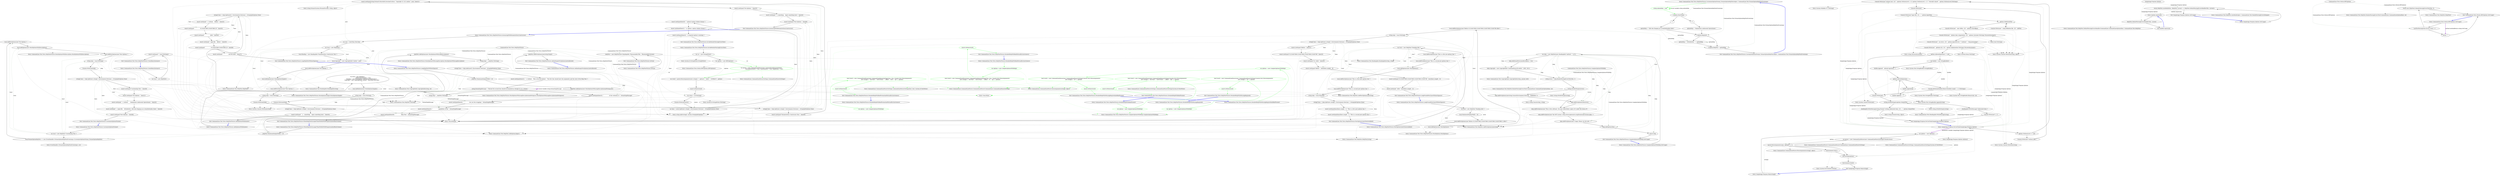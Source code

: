 digraph  {
m1_125 [label="Entry string.Format(System.IFormatProvider, string, object)", span="0-0", cluster="string.Format(System.IFormatProvider, string, object)", file="HelpTextFixture.cs"];
m1_175 [label="Entry CommandLine.Text.Tests.HelpTextFixture.DetailedHelpWithBadMutualExclusiveness()", span="334-334", cluster="CommandLine.Text.Tests.HelpTextFixture.DetailedHelpWithBadMutualExclusiveness()", file="HelpTextFixture.cs"];
m1_176 [label="var options = new ComplexOptionsWithHelp()", span="336-336", cluster="CommandLine.Text.Tests.HelpTextFixture.DetailedHelpWithBadMutualExclusiveness()", file="HelpTextFixture.cs", color=green, community=0];
m1_177 [label="bool result = new CommandLineParser(new CommandLineParserSettings(true, true, Console.Out)).ParseArguments(\n                new string[] { ''-iIN.FILE'', ''-oOUT.FILE'', ''--offset'', ''0'', ''-ap'' }, options)", span="338-339", cluster="CommandLine.Text.Tests.HelpTextFixture.DetailedHelpWithBadMutualExclusiveness()", file="HelpTextFixture.cs", color=green, community=0];
m1_178 [label="Assert.IsFalse(result)", span="341-341", cluster="CommandLine.Text.Tests.HelpTextFixture.DetailedHelpWithBadMutualExclusiveness()", file="HelpTextFixture.cs", color=green, community=1];
m1_179 [label="Exit CommandLine.Text.Tests.HelpTextFixture.DetailedHelpWithBadMutualExclusiveness()", span="334-334", cluster="CommandLine.Text.Tests.HelpTextFixture.DetailedHelpWithBadMutualExclusiveness()", file="HelpTextFixture.cs"];
m1_154 [label="Entry CommandLine.CommandLineParserSettings.CommandLineParserSettings()", span="1554-1554", cluster="CommandLine.CommandLineParserSettings.CommandLineParserSettings()", file="HelpTextFixture.cs"];
m1_186 [label="Entry CommandLine.Text.Tests.HelpTextFixture.CustomizeOptionsFormat_FormatOptionHelpText(object, CommandLine.Text.FormatOptionHelpTextEventArgs)", span="356-356", cluster="CommandLine.Text.Tests.HelpTextFixture.CustomizeOptionsFormat_FormatOptionHelpText(object, CommandLine.Text.FormatOptionHelpTextEventArgs)", file="HelpTextFixture.cs"];
m1_187 [label="string optionHelp = null", span="359-359", cluster="CommandLine.Text.Tests.HelpTextFixture.CustomizeOptionsFormat_FormatOptionHelpText(object, CommandLine.Text.FormatOptionHelpTextEventArgs)", file="HelpTextFixture.cs", color=green, community=0];
m1_188 [label="e.Option.ShortName", span="361-361", cluster="CommandLine.Text.Tests.HelpTextFixture.CustomizeOptionsFormat_FormatOptionHelpText(object, CommandLine.Text.FormatOptionHelpTextEventArgs)", file="HelpTextFixture.cs"];
m1_193 [label="e.Option.Required", span="372-372", cluster="CommandLine.Text.Tests.HelpTextFixture.CustomizeOptionsFormat_FormatOptionHelpText(object, CommandLine.Text.FormatOptionHelpTextEventArgs)", file="HelpTextFixture.cs"];
m1_195 [label="e.Option.HelpText = optionHelp", span="375-375", cluster="CommandLine.Text.Tests.HelpTextFixture.CustomizeOptionsFormat_FormatOptionHelpText(object, CommandLine.Text.FormatOptionHelpTextEventArgs)", file="HelpTextFixture.cs"];
m1_189 [label="''v''", span="363-363", cluster="CommandLine.Text.Tests.HelpTextFixture.CustomizeOptionsFormat_FormatOptionHelpText(object, CommandLine.Text.FormatOptionHelpTextEventArgs)", file="HelpTextFixture.cs"];
m1_191 [label="''i''", span="367-367", cluster="CommandLine.Text.Tests.HelpTextFixture.CustomizeOptionsFormat_FormatOptionHelpText(object, CommandLine.Text.FormatOptionHelpTextEventArgs)", file="HelpTextFixture.cs"];
m1_190 [label="optionHelp = ''Kommentar umfassend Operationen.''", span="364-364", cluster="CommandLine.Text.Tests.HelpTextFixture.CustomizeOptionsFormat_FormatOptionHelpText(object, CommandLine.Text.FormatOptionHelpTextEventArgs)", file="HelpTextFixture.cs"];
m1_192 [label="optionHelp = ''Gibt den Eingang an zu bearbeitenden Datei.''", span="368-368", cluster="CommandLine.Text.Tests.HelpTextFixture.CustomizeOptionsFormat_FormatOptionHelpText(object, CommandLine.Text.FormatOptionHelpTextEventArgs)", file="HelpTextFixture.cs"];
m1_194 [label="optionHelp = ''Erforderlich. '' + optionHelp", span="373-373", cluster="CommandLine.Text.Tests.HelpTextFixture.CustomizeOptionsFormat_FormatOptionHelpText(object, CommandLine.Text.FormatOptionHelpTextEventArgs)", file="HelpTextFixture.cs"];
m1_196 [label="Exit CommandLine.Text.Tests.HelpTextFixture.CustomizeOptionsFormat_FormatOptionHelpText(object, CommandLine.Text.FormatOptionHelpTextEventArgs)", span="356-356", cluster="CommandLine.Text.Tests.HelpTextFixture.CustomizeOptionsFormat_FormatOptionHelpText(object, CommandLine.Text.FormatOptionHelpTextEventArgs)", file="HelpTextFixture.cs"];
m1_152 [label="Entry CommandLine.Tests.Mocks.RPEOptions.RPEOptions()", span="6-6", cluster="CommandLine.Tests.Mocks.RPEOptions.RPEOptions()", file="HelpTextFixture.cs"];
m1_138 [label="Entry CommandLine.Text.Tests.HelpTextFixture.InvokeRenderParsingErrorsText()", span="278-278", cluster="CommandLine.Text.Tests.HelpTextFixture.InvokeRenderParsingErrorsText()", file="HelpTextFixture.cs"];
m1_139 [label="var sw = new StringWriter()", span="280-280", cluster="CommandLine.Text.Tests.HelpTextFixture.InvokeRenderParsingErrorsText()", file="HelpTextFixture.cs"];
m1_140 [label="var options = new RPEOptions()", span="281-281", cluster="CommandLine.Text.Tests.HelpTextFixture.InvokeRenderParsingErrorsText()", file="HelpTextFixture.cs"];
m1_141 [label="var parser = new CommandLineParser(new CommandLineParserSettings{\n                MutuallyExclusive = true, CaseSensitive = true, HelpWriter = sw})", span="282-283", cluster="CommandLine.Text.Tests.HelpTextFixture.InvokeRenderParsingErrorsText()", color=green, community=0, file="HelpTextFixture.cs"];
m1_144 [label="var outsw = sw.ToString()", span="288-288", cluster="CommandLine.Text.Tests.HelpTextFixture.InvokeRenderParsingErrorsText()", file="HelpTextFixture.cs"];
m1_142 [label="var result = parser.ParseArguments(new string[] {''--option-b'', ''hello'', ''-cWORLD''}, options)", span="284-284", cluster="CommandLine.Text.Tests.HelpTextFixture.InvokeRenderParsingErrorsText()", file="HelpTextFixture.cs"];
m1_143 [label="Assert.IsFalse(result)", span="286-286", cluster="CommandLine.Text.Tests.HelpTextFixture.InvokeRenderParsingErrorsText()", file="HelpTextFixture.cs"];
m1_145 [label="Console.WriteLine(outsw)", span="290-290", cluster="CommandLine.Text.Tests.HelpTextFixture.InvokeRenderParsingErrorsText()", file="HelpTextFixture.cs"];
m1_146 [label="var lines = outsw.Split(new string[] { Environment.NewLine }, StringSplitOptions.None)", span="292-292", cluster="CommandLine.Text.Tests.HelpTextFixture.InvokeRenderParsingErrorsText()", file="HelpTextFixture.cs"];
m1_147 [label="Assert.AreEqual(lines[0], ''--option-b option violates format.'')", span="294-294", cluster="CommandLine.Text.Tests.HelpTextFixture.InvokeRenderParsingErrorsText()", file="HelpTextFixture.cs"];
m1_148 [label="Assert.AreEqual(lines[1], ''-c/--option-c option violates format.'')", span="295-295", cluster="CommandLine.Text.Tests.HelpTextFixture.InvokeRenderParsingErrorsText()", file="HelpTextFixture.cs"];
m1_149 [label="Assert.AreEqual(lines[2], ''-a required option is missing.'')", span="296-296", cluster="CommandLine.Text.Tests.HelpTextFixture.InvokeRenderParsingErrorsText()", file="HelpTextFixture.cs"];
m1_150 [label="Exit CommandLine.Text.Tests.HelpTextFixture.InvokeRenderParsingErrorsText()", span="278-278", cluster="CommandLine.Text.Tests.HelpTextFixture.InvokeRenderParsingErrorsText()", file="HelpTextFixture.cs"];
m1_181 [label="Entry CommandLine.Text.Tests.HelpTextFixture.DetailedHelpWithBadFormatAndMutualExclusiveness()", span="345-345", cluster="CommandLine.Text.Tests.HelpTextFixture.DetailedHelpWithBadFormatAndMutualExclusiveness()", file="HelpTextFixture.cs"];
m1_182 [label="var options = new ComplexOptionsWithHelp()", span="347-347", cluster="CommandLine.Text.Tests.HelpTextFixture.DetailedHelpWithBadFormatAndMutualExclusiveness()", file="HelpTextFixture.cs", color=green, community=0];
m1_183 [label="bool result = new CommandLineParser(new CommandLineParserSettings(true, true, Console.Out)).ParseArguments(\n                new string[] { ''-iIN.FILE'', ''-oOUT.FILE'', ''--offset'', ''zero'', ''-pa'' }, options)", span="349-350", cluster="CommandLine.Text.Tests.HelpTextFixture.DetailedHelpWithBadFormatAndMutualExclusiveness()", file="HelpTextFixture.cs", color=green, community=0];
m1_184 [label="Assert.IsFalse(result)", span="352-352", cluster="CommandLine.Text.Tests.HelpTextFixture.DetailedHelpWithBadFormatAndMutualExclusiveness()", file="HelpTextFixture.cs", color=green, community=0];
m1_185 [label="Exit CommandLine.Text.Tests.HelpTextFixture.DetailedHelpWithBadFormatAndMutualExclusiveness()", span="345-345", cluster="CommandLine.Text.Tests.HelpTextFixture.DetailedHelpWithBadFormatAndMutualExclusiveness()", file="HelpTextFixture.cs"];
m1_58 [label="Entry CommandLine.Text.Tests.HelpTextFixture.LongHelpTextWithoutSpaces()", span="172-172", cluster="CommandLine.Text.Tests.HelpTextFixture.LongHelpTextWithoutSpaces()", file="HelpTextFixture.cs"];
m1_59 [label="_helpText.MaximumDisplayWidth = 40", span="174-174", cluster="CommandLine.Text.Tests.HelpTextFixture.LongHelpTextWithoutSpaces()", file="HelpTextFixture.cs"];
m1_60 [label="_helpText.AddOptions(new MockOptionsWithLongDescriptionAndNoSpaces())", span="175-175", cluster="CommandLine.Text.Tests.HelpTextFixture.LongHelpTextWithoutSpaces()", file="HelpTextFixture.cs"];
m1_61 [label="string help = _helpText.ToString()", span="176-176", cluster="CommandLine.Text.Tests.HelpTextFixture.LongHelpTextWithoutSpaces()", file="HelpTextFixture.cs"];
m1_62 [label="string[] lines = help.Split(new[] { Environment.NewLine }, StringSplitOptions.None)", span="178-178", cluster="CommandLine.Text.Tests.HelpTextFixture.LongHelpTextWithoutSpaces()", file="HelpTextFixture.cs"];
m1_63 [label="Assert.AreEqual(''  v, verbose    Before '', lines[2])", span="179-179", cluster="CommandLine.Text.Tests.HelpTextFixture.LongHelpTextWithoutSpaces()", file="HelpTextFixture.cs"];
m1_64 [label="Assert.AreEqual(''                012345678901234567890123'', lines[3])", span="180-180", cluster="CommandLine.Text.Tests.HelpTextFixture.LongHelpTextWithoutSpaces()", file="HelpTextFixture.cs"];
m1_65 [label="Assert.AreEqual(''                After'', lines[4])", span="181-181", cluster="CommandLine.Text.Tests.HelpTextFixture.LongHelpTextWithoutSpaces()", file="HelpTextFixture.cs"];
m1_66 [label="Assert.AreEqual(''  input-file    Before '', lines[5])", span="182-182", cluster="CommandLine.Text.Tests.HelpTextFixture.LongHelpTextWithoutSpaces()", file="HelpTextFixture.cs"];
m1_67 [label="Assert.AreEqual(''                012345678901234567890123'', lines[6])", span="183-183", cluster="CommandLine.Text.Tests.HelpTextFixture.LongHelpTextWithoutSpaces()", file="HelpTextFixture.cs"];
m1_68 [label="Assert.AreEqual(''                456789 After'', lines[7])", span="184-184", cluster="CommandLine.Text.Tests.HelpTextFixture.LongHelpTextWithoutSpaces()", file="HelpTextFixture.cs"];
m1_69 [label="Exit CommandLine.Text.Tests.HelpTextFixture.LongHelpTextWithoutSpaces()", span="172-172", cluster="CommandLine.Text.Tests.HelpTextFixture.LongHelpTextWithoutSpaces()", file="HelpTextFixture.cs"];
m1_21 [label="Entry CommandLine.Text.HelpText.AddOptions(object)", span="954-954", cluster="CommandLine.Text.HelpText.AddOptions(object)", file="HelpTextFixture.cs"];
m1_121 [label="Entry CommandLine.Text.HelpText.HelpText()", span="670-670", cluster="CommandLine.Text.HelpText.HelpText()", file="HelpTextFixture.cs"];
m1_134 [label="Entry CommandLine.Text.Tests.HelpTextFixture.CreateBasicInstance()", span="270-270", cluster="CommandLine.Text.Tests.HelpTextFixture.CreateBasicInstance()", file="HelpTextFixture.cs"];
m1_135 [label="var local = new HelpText()", span="272-272", cluster="CommandLine.Text.Tests.HelpTextFixture.CreateBasicInstance()", file="HelpTextFixture.cs"];
m1_136 [label="Assert.AreEqual('''', local.ToString())", span="274-274", cluster="CommandLine.Text.Tests.HelpTextFixture.CreateBasicInstance()", file="HelpTextFixture.cs"];
m1_137 [label="Exit CommandLine.Text.Tests.HelpTextFixture.CreateBasicInstance()", span="270-270", cluster="CommandLine.Text.Tests.HelpTextFixture.CreateBasicInstance()", file="HelpTextFixture.cs"];
m1_20 [label="Entry CommandLine.Text.HelpText.AddPreOptionsLine(string)", span="929-929", cluster="CommandLine.Text.HelpText.AddPreOptionsLine(string)", file="HelpTextFixture.cs"];
m1_151 [label="Entry System.IO.StringWriter.StringWriter()", span="0-0", cluster="System.IO.StringWriter.StringWriter()", file="HelpTextFixture.cs"];
m1_163 [label="Entry CommandLine.Text.Tests.HelpTextFixture.ComplexOptionsWithHelp.ComplexOptionsWithHelp()", span="88-88", cluster="CommandLine.Text.Tests.HelpTextFixture.ComplexOptionsWithHelp.ComplexOptionsWithHelp()", file="HelpTextFixture.cs"];
m1_19 [label="Entry string.Concat(string, string)", span="0-0", cluster="string.Concat(string, string)", file="HelpTextFixture.cs"];
m1_86 [label="Entry CommandLine.Text.Tests.HelpTextFixture.CustomizeOptionsFormat()", span="208-208", cluster="CommandLine.Text.Tests.HelpTextFixture.CustomizeOptionsFormat()", file="HelpTextFixture.cs"];
m1_87 [label="var local = new HelpText(''Customizing Test.'')", span="210-210", cluster="CommandLine.Text.Tests.HelpTextFixture.CustomizeOptionsFormat()", file="HelpTextFixture.cs"];
m1_88 [label="local.FormatOptionHelpText += new EventHandler<FormatOptionHelpTextEventArgs>(CustomizeOptionsFormat_FormatOptionHelpText)", span="211-211", cluster="CommandLine.Text.Tests.HelpTextFixture.CustomizeOptionsFormat()", file="HelpTextFixture.cs"];
m1_89 [label="local.AddPreOptionsLine(''Pre-Options.'')", span="212-212", cluster="CommandLine.Text.Tests.HelpTextFixture.CustomizeOptionsFormat()", file="HelpTextFixture.cs"];
m1_90 [label="local.AddOptions(new MockOptionsWithDescription())", span="213-213", cluster="CommandLine.Text.Tests.HelpTextFixture.CustomizeOptionsFormat()", file="HelpTextFixture.cs"];
m1_91 [label="local.AddPostOptionsLine(''Post-Options.'')", span="214-214", cluster="CommandLine.Text.Tests.HelpTextFixture.CustomizeOptionsFormat()", file="HelpTextFixture.cs"];
m1_92 [label="string help = local.ToString()", span="216-216", cluster="CommandLine.Text.Tests.HelpTextFixture.CustomizeOptionsFormat()", file="HelpTextFixture.cs"];
m1_93 [label="Console.WriteLine(help)", span="218-218", cluster="CommandLine.Text.Tests.HelpTextFixture.CustomizeOptionsFormat()", file="HelpTextFixture.cs"];
m1_94 [label="string[] lines = help.Split(new string[] { Environment.NewLine }, StringSplitOptions.None)", span="220-220", cluster="CommandLine.Text.Tests.HelpTextFixture.CustomizeOptionsFormat()", file="HelpTextFixture.cs"];
m1_95 [label="Assert.AreEqual(''Customizing Test.'', lines[0])", span="221-221", cluster="CommandLine.Text.Tests.HelpTextFixture.CustomizeOptionsFormat()", file="HelpTextFixture.cs"];
m1_96 [label="Assert.AreEqual(''Pre-Options.'', lines[1])", span="222-222", cluster="CommandLine.Text.Tests.HelpTextFixture.CustomizeOptionsFormat()", file="HelpTextFixture.cs"];
m1_97 [label="Assert.AreEqual(''  v, verbose       Kommentar umfassend Operationen.'', lines[3])", span="223-223", cluster="CommandLine.Text.Tests.HelpTextFixture.CustomizeOptionsFormat()", file="HelpTextFixture.cs"];
m1_98 [label="Assert.AreEqual(''  i, input-file    Erforderlich. Gibt den Eingang an zu bearbeitenden Datei.'', lines[4])", span="224-224", cluster="CommandLine.Text.Tests.HelpTextFixture.CustomizeOptionsFormat()", file="HelpTextFixture.cs"];
m1_99 [label="Assert.AreEqual(''Post-Options.'', lines[6])", span="225-225", cluster="CommandLine.Text.Tests.HelpTextFixture.CustomizeOptionsFormat()", file="HelpTextFixture.cs"];
m1_100 [label="Exit CommandLine.Text.Tests.HelpTextFixture.CustomizeOptionsFormat()", span="208-208", cluster="CommandLine.Text.Tests.HelpTextFixture.CustomizeOptionsFormat()", file="HelpTextFixture.cs"];
m1_170 [label="Entry CommandLine.Text.Tests.HelpTextFixture.DetailedHelpWithMissingRequiredAndBadFormat()", span="323-323", cluster="CommandLine.Text.Tests.HelpTextFixture.DetailedHelpWithMissingRequiredAndBadFormat()", file="HelpTextFixture.cs"];
m1_171 [label="var options = new ComplexOptionsWithHelp()", span="325-325", cluster="CommandLine.Text.Tests.HelpTextFixture.DetailedHelpWithMissingRequiredAndBadFormat()", file="HelpTextFixture.cs", color=green, community=0];
m1_172 [label="bool result = new CommandLineParser(new CommandLineParserSettings(Console.Out)).ParseArguments(\n                new string[] { ''-i0'' }, options)", span="327-328", cluster="CommandLine.Text.Tests.HelpTextFixture.DetailedHelpWithMissingRequiredAndBadFormat()", file="HelpTextFixture.cs", color=green, community=0];
m1_173 [label="Assert.IsFalse(result)", span="330-330", cluster="CommandLine.Text.Tests.HelpTextFixture.DetailedHelpWithMissingRequiredAndBadFormat()", file="HelpTextFixture.cs", color=green, community=0];
m1_174 [label="Exit CommandLine.Text.Tests.HelpTextFixture.DetailedHelpWithMissingRequiredAndBadFormat()", span="323-323", cluster="CommandLine.Text.Tests.HelpTextFixture.DetailedHelpWithMissingRequiredAndBadFormat()", file="HelpTextFixture.cs"];
m1_14 [label="Entry CommandLine.Text.HelpText.HelpText(string)", span="700-700", cluster="CommandLine.Text.HelpText.HelpText(string)", file="HelpTextFixture.cs"];
m1_16 [label="Entry CommandLine.Text.CopyrightInfo.CopyrightInfo(string, params int[])", span="205-205", cluster="CommandLine.Text.CopyrightInfo.CopyrightInfo(string, params int[])", file="HelpTextFixture.cs"];
m1_57 [label="Entry CommandLine.Text.Tests.HelpTextFixture.MockOptionsWithLongDescription.MockOptionsWithLongDescription()", span="64-64", cluster="CommandLine.Text.Tests.HelpTextFixture.MockOptionsWithLongDescription.MockOptionsWithLongDescription()", file="HelpTextFixture.cs"];
m1_102 [label="Entry CommandLine.Text.Tests.HelpTextFixture.MockOptionsWithDescription.MockOptionsWithDescription()", span="55-55", cluster="CommandLine.Text.Tests.HelpTextFixture.MockOptionsWithDescription.MockOptionsWithDescription()", file="HelpTextFixture.cs"];
m1_158 [label="Entry CommandLine.Text.Tests.HelpTextFixture.DetailedHelpWithBadFormat()", span="301-301", cluster="CommandLine.Text.Tests.HelpTextFixture.DetailedHelpWithBadFormat()", file="HelpTextFixture.cs"];
m1_159 [label="var options = new ComplexOptionsWithHelp()", span="303-303", cluster="CommandLine.Text.Tests.HelpTextFixture.DetailedHelpWithBadFormat()", file="HelpTextFixture.cs", color=green, community=0];
m1_160 [label="bool result = new CommandLineParser(new CommandLineParserSettings(Console.Out)).ParseArguments(\n                new string[] { ''-iIN.FILE'', ''-oOUT.FILE'', ''--offset'', ''abc'' }, options)", span="305-306", cluster="CommandLine.Text.Tests.HelpTextFixture.DetailedHelpWithBadFormat()", file="HelpTextFixture.cs", color=green, community=0];
m1_161 [label="Assert.IsFalse(result)", span="308-308", cluster="CommandLine.Text.Tests.HelpTextFixture.DetailedHelpWithBadFormat()", file="HelpTextFixture.cs", color=green, community=0];
m1_162 [label="Exit CommandLine.Text.Tests.HelpTextFixture.DetailedHelpWithBadFormat()", span="301-301", cluster="CommandLine.Text.Tests.HelpTextFixture.DetailedHelpWithBadFormat()", file="HelpTextFixture.cs"];
m1_42 [label="Entry CommandLine.Text.HelpText.ToString()", span="1142-1142", cluster="CommandLine.Text.HelpText.ToString()", file="HelpTextFixture.cs"];
m1_157 [label="Entry System.IO.StringWriter.ToString()", span="0-0", cluster="System.IO.StringWriter.ToString()", file="HelpTextFixture.cs"];
m1_25 [label="Entry CommandLine.Text.Tests.HelpTextFixture.AddAnEmptyPreOptionsLineIsAllowed()", span="130-130", cluster="CommandLine.Text.Tests.HelpTextFixture.AddAnEmptyPreOptionsLineIsAllowed()", file="HelpTextFixture.cs"];
m1_26 [label="_helpText.AddPreOptionsLine(string.Empty)", span="132-132", cluster="CommandLine.Text.Tests.HelpTextFixture.AddAnEmptyPreOptionsLineIsAllowed()", file="HelpTextFixture.cs"];
m1_27 [label="Exit CommandLine.Text.Tests.HelpTextFixture.AddAnEmptyPreOptionsLineIsAllowed()", span="130-130", cluster="CommandLine.Text.Tests.HelpTextFixture.AddAnEmptyPreOptionsLineIsAllowed()", file="HelpTextFixture.cs"];
m1_15 [label="Entry CommandLine.Text.HeadingInfo.HeadingInfo(string, string)", span="324-324", cluster="CommandLine.Text.HeadingInfo.HeadingInfo(string, string)", file="HelpTextFixture.cs"];
m1_45 [label="Entry CommandLine.Text.Tests.HelpTextFixture.WhenHelpTextIsLongerThanWidthItWillWrapAroundAsIfInAColumn()", span="156-156", cluster="CommandLine.Text.Tests.HelpTextFixture.WhenHelpTextIsLongerThanWidthItWillWrapAroundAsIfInAColumn()", file="HelpTextFixture.cs"];
m1_46 [label="_helpText.MaximumDisplayWidth = 40", span="158-158", cluster="CommandLine.Text.Tests.HelpTextFixture.WhenHelpTextIsLongerThanWidthItWillWrapAroundAsIfInAColumn()", file="HelpTextFixture.cs"];
m1_47 [label="_helpText.AddOptions(new MockOptionsWithLongDescription())", span="159-159", cluster="CommandLine.Text.Tests.HelpTextFixture.WhenHelpTextIsLongerThanWidthItWillWrapAroundAsIfInAColumn()", file="HelpTextFixture.cs"];
m1_48 [label="string help = _helpText.ToString()", span="160-160", cluster="CommandLine.Text.Tests.HelpTextFixture.WhenHelpTextIsLongerThanWidthItWillWrapAroundAsIfInAColumn()", file="HelpTextFixture.cs"];
m1_49 [label="string[] lines = help.Split(new[] {Environment.NewLine}, StringSplitOptions.None)", span="162-162", cluster="CommandLine.Text.Tests.HelpTextFixture.WhenHelpTextIsLongerThanWidthItWillWrapAroundAsIfInAColumn()", file="HelpTextFixture.cs"];
m1_50 [label="Assert.AreEqual(lines[2], ''  v, verbose    This is the description'', ''The first line should have the arguments and the start of the Help Text.'')", span="163-163", cluster="CommandLine.Text.Tests.HelpTextFixture.WhenHelpTextIsLongerThanWidthItWillWrapAroundAsIfInAColumn()", file="HelpTextFixture.cs"];
m1_52 [label="Assert.AreEqual(lines[3], ''                of the verbosity to '', formattingMessage)", span="165-165", cluster="CommandLine.Text.Tests.HelpTextFixture.WhenHelpTextIsLongerThanWidthItWillWrapAroundAsIfInAColumn()", file="HelpTextFixture.cs"];
m1_53 [label="Assert.AreEqual(lines[4], ''                test out the wrapping '', formattingMessage)", span="166-166", cluster="CommandLine.Text.Tests.HelpTextFixture.WhenHelpTextIsLongerThanWidthItWillWrapAroundAsIfInAColumn()", file="HelpTextFixture.cs"];
m1_54 [label="Assert.AreEqual(lines[5], ''                capabilities of the '', formattingMessage)", span="167-167", cluster="CommandLine.Text.Tests.HelpTextFixture.WhenHelpTextIsLongerThanWidthItWillWrapAroundAsIfInAColumn()", file="HelpTextFixture.cs"];
m1_55 [label="Assert.AreEqual(lines[6], ''                Help Text.'', formattingMessage)", span="168-168", cluster="CommandLine.Text.Tests.HelpTextFixture.WhenHelpTextIsLongerThanWidthItWillWrapAroundAsIfInAColumn()", file="HelpTextFixture.cs"];
m1_51 [label="string formattingMessage = ''Beyond the second line should be formatted as though it's in a column.''", span="164-164", cluster="CommandLine.Text.Tests.HelpTextFixture.WhenHelpTextIsLongerThanWidthItWillWrapAroundAsIfInAColumn()", file="HelpTextFixture.cs"];
m1_56 [label="Exit CommandLine.Text.Tests.HelpTextFixture.WhenHelpTextIsLongerThanWidthItWillWrapAroundAsIfInAColumn()", span="156-156", cluster="CommandLine.Text.Tests.HelpTextFixture.WhenHelpTextIsLongerThanWidthItWillWrapAroundAsIfInAColumn()", file="HelpTextFixture.cs"];
m1_123 [label="Entry CommandLine.Text.CopyrightInfo.CopyrightInfo(string, int)", span="192-192", cluster="CommandLine.Text.CopyrightInfo.CopyrightInfo(string, int)", file="HelpTextFixture.cs"];
m1_44 [label="Entry Unk.AreEqual", span="", cluster="Unk.AreEqual", file="HelpTextFixture.cs"];
m1_41 [label="Entry CommandLine.Text.HelpText.AddPostOptionsLine(string)", span="944-944", cluster="CommandLine.Text.HelpText.AddPostOptionsLine(string)", file="HelpTextFixture.cs"];
m1_122 [label="Entry CommandLine.Text.HeadingInfo.HeadingInfo(string)", span="312-312", cluster="CommandLine.Text.HeadingInfo.HeadingInfo(string)", file="HelpTextFixture.cs"];
m1_153 [label="Entry CommandLine.CommandLineParser.CommandLineParser(CommandLine.CommandLineParserSettings)", span="1670-1670", cluster="CommandLine.CommandLineParser.CommandLineParser(CommandLine.CommandLineParserSettings)", file="HelpTextFixture.cs"];
m1_18 [label="Entry string.IsNullOrEmpty(string)", span="0-0", cluster="string.IsNullOrEmpty(string)", file="HelpTextFixture.cs"];
m1_156 [label="Entry Unk.IsFalse", span="", cluster="Unk.IsFalse", file="HelpTextFixture.cs"];
m1_126 [label="Entry CommandLine.Text.Tests.HelpTextFixture.AddOptionsWithDashes()", span="252-252", cluster="CommandLine.Text.Tests.HelpTextFixture.AddOptionsWithDashes()", file="HelpTextFixture.cs"];
m1_127 [label="var local = new HelpText {\n				AddDashesToOption = true,\n		    	Heading = new HeadingInfo(''AddOptionsWithDashes''),\n	        	Copyright = new CopyrightInfo(''Author'', DateTime.Now.Year)\n			}", span="254-258", cluster="CommandLine.Text.Tests.HelpTextFixture.AddOptionsWithDashes()", file="HelpTextFixture.cs"];
m1_128 [label="local.AddOptions(new MockOptionsSimple())", span="259-259", cluster="CommandLine.Text.Tests.HelpTextFixture.AddOptionsWithDashes()", file="HelpTextFixture.cs"];
m1_129 [label="string help = local.ToString()", span="261-261", cluster="CommandLine.Text.Tests.HelpTextFixture.AddOptionsWithDashes()", file="HelpTextFixture.cs"];
m1_130 [label="Console.WriteLine(help)", span="263-263", cluster="CommandLine.Text.Tests.HelpTextFixture.AddOptionsWithDashes()", file="HelpTextFixture.cs"];
m1_131 [label="string[] lines = help.Split(new string[] { Environment.NewLine }, StringSplitOptions.None)", span="265-265", cluster="CommandLine.Text.Tests.HelpTextFixture.AddOptionsWithDashes()", file="HelpTextFixture.cs"];
m1_132 [label="Assert.AreEqual(''  -s, --something    Input something here.'', lines[3])", span="266-266", cluster="CommandLine.Text.Tests.HelpTextFixture.AddOptionsWithDashes()", file="HelpTextFixture.cs"];
m1_133 [label="Exit CommandLine.Text.Tests.HelpTextFixture.AddOptionsWithDashes()", span="252-252", cluster="CommandLine.Text.Tests.HelpTextFixture.AddOptionsWithDashes()", file="HelpTextFixture.cs"];
m1_164 [label="Entry CommandLine.CommandLineParserSettings.CommandLineParserSettings(System.IO.TextWriter)", span="1575-1575", cluster="CommandLine.CommandLineParserSettings.CommandLineParserSettings(System.IO.TextWriter)", file="HelpTextFixture.cs"];
m1_17 [label="Entry CommandLine.Text.HelpText.RenderParsingErrorsText(CommandLine.CommandLineOptionsBase, int)", span="1015-1015", cluster="CommandLine.Text.HelpText.RenderParsingErrorsText(CommandLine.CommandLineOptionsBase, int)", file="HelpTextFixture.cs"];
m1_101 [label="Entry EventHandler<FormatOptionHelpTextEventArgs>.cstr", span="", cluster="EventHandler<FormatOptionHelpTextEventArgs>.cstr", file="HelpTextFixture.cs"];
m1_165 [label="Entry CommandLine.Text.Tests.HelpTextFixture.DetailedHelpWithMissingRequired()", span="312-312", cluster="CommandLine.Text.Tests.HelpTextFixture.DetailedHelpWithMissingRequired()", file="HelpTextFixture.cs"];
m1_166 [label="var options = new ComplexOptionsWithHelp()", span="314-314", cluster="CommandLine.Text.Tests.HelpTextFixture.DetailedHelpWithMissingRequired()", file="HelpTextFixture.cs", color=green, community=0];
m1_167 [label="bool result = new CommandLineParser(new CommandLineParserSettings(Console.Out)).ParseArguments(\n                new string[] { ''-j0'' }, options)", span="316-317", cluster="CommandLine.Text.Tests.HelpTextFixture.DetailedHelpWithMissingRequired()", file="HelpTextFixture.cs", color=green, community=0];
m1_168 [label="Assert.IsFalse(result)", span="319-319", cluster="CommandLine.Text.Tests.HelpTextFixture.DetailedHelpWithMissingRequired()", file="HelpTextFixture.cs", color=green, community=0];
m1_169 [label="Exit CommandLine.Text.Tests.HelpTextFixture.DetailedHelpWithMissingRequired()", span="312-312", cluster="CommandLine.Text.Tests.HelpTextFixture.DetailedHelpWithMissingRequired()", file="HelpTextFixture.cs"];
m1_71 [label="Entry CommandLine.Text.Tests.HelpTextFixture.LongPreAndPostLinesWithoutSpaces()", span="188-188", cluster="CommandLine.Text.Tests.HelpTextFixture.LongPreAndPostLinesWithoutSpaces()", file="HelpTextFixture.cs"];
m1_72 [label="var local = new HelpText(''Heading Info.'')", span="190-190", cluster="CommandLine.Text.Tests.HelpTextFixture.LongPreAndPostLinesWithoutSpaces()", file="HelpTextFixture.cs"];
m1_73 [label="local.MaximumDisplayWidth = 40", span="191-191", cluster="CommandLine.Text.Tests.HelpTextFixture.LongPreAndPostLinesWithoutSpaces()", file="HelpTextFixture.cs"];
m1_74 [label="local.AddPreOptionsLine(''Before 0123456789012345678901234567890123456789012 After'')", span="192-192", cluster="CommandLine.Text.Tests.HelpTextFixture.LongPreAndPostLinesWithoutSpaces()", file="HelpTextFixture.cs"];
m1_75 [label="local.AddOptions(new MockOptions())", span="193-193", cluster="CommandLine.Text.Tests.HelpTextFixture.LongPreAndPostLinesWithoutSpaces()", file="HelpTextFixture.cs"];
m1_76 [label="local.AddPostOptionsLine(''Before 0123456789012345678901234567890123456789 After'')", span="194-194", cluster="CommandLine.Text.Tests.HelpTextFixture.LongPreAndPostLinesWithoutSpaces()", file="HelpTextFixture.cs"];
m1_77 [label="string help = local.ToString()", span="196-196", cluster="CommandLine.Text.Tests.HelpTextFixture.LongPreAndPostLinesWithoutSpaces()", file="HelpTextFixture.cs"];
m1_78 [label="string[] lines = help.Split(new string[] { Environment.NewLine }, StringSplitOptions.None)", span="198-198", cluster="CommandLine.Text.Tests.HelpTextFixture.LongPreAndPostLinesWithoutSpaces()", file="HelpTextFixture.cs"];
m1_79 [label="Assert.AreEqual(''Before '', lines[1])", span="199-199", cluster="CommandLine.Text.Tests.HelpTextFixture.LongPreAndPostLinesWithoutSpaces()", file="HelpTextFixture.cs"];
m1_80 [label="Assert.AreEqual(''0123456789012345678901234567890123456789'', lines[2])", span="200-200", cluster="CommandLine.Text.Tests.HelpTextFixture.LongPreAndPostLinesWithoutSpaces()", file="HelpTextFixture.cs"];
m1_81 [label="Assert.AreEqual(''012 After'', lines[3])", span="201-201", cluster="CommandLine.Text.Tests.HelpTextFixture.LongPreAndPostLinesWithoutSpaces()", file="HelpTextFixture.cs"];
m1_82 [label="Assert.AreEqual(''Before '', lines[lines.Length - 3])", span="202-202", cluster="CommandLine.Text.Tests.HelpTextFixture.LongPreAndPostLinesWithoutSpaces()", file="HelpTextFixture.cs"];
m1_83 [label="Assert.AreEqual(''0123456789012345678901234567890123456789'', lines[lines.Length - 2])", span="203-203", cluster="CommandLine.Text.Tests.HelpTextFixture.LongPreAndPostLinesWithoutSpaces()", file="HelpTextFixture.cs"];
m1_84 [label="Assert.AreEqual('' After'', lines[lines.Length - 1])", span="204-204", cluster="CommandLine.Text.Tests.HelpTextFixture.LongPreAndPostLinesWithoutSpaces()", file="HelpTextFixture.cs"];
m1_85 [label="Exit CommandLine.Text.Tests.HelpTextFixture.LongPreAndPostLinesWithoutSpaces()", span="188-188", cluster="CommandLine.Text.Tests.HelpTextFixture.LongPreAndPostLinesWithoutSpaces()", file="HelpTextFixture.cs"];
m1_0 [label="Entry CommandLine.Text.Tests.HelpTextFixture.ComplexOptionsWithHelp.GetUsage()", span="97-97", cluster="CommandLine.Text.Tests.HelpTextFixture.ComplexOptionsWithHelp.GetUsage()", file="HelpTextFixture.cs"];
m1_1 [label="var help = new HelpText(new HeadingInfo(''unittest'', ''1.9''))", span="99-99", cluster="CommandLine.Text.Tests.HelpTextFixture.ComplexOptionsWithHelp.GetUsage()", file="HelpTextFixture.cs"];
m1_2 [label="help.AdditionalNewLineAfterOption = true", span="100-100", cluster="CommandLine.Text.Tests.HelpTextFixture.ComplexOptionsWithHelp.GetUsage()", file="HelpTextFixture.cs"];
m1_3 [label="help.Copyright = new CopyrightInfo(''CommandLine.dll Author'', 2005, 2011)", span="101-101", cluster="CommandLine.Text.Tests.HelpTextFixture.ComplexOptionsWithHelp.GetUsage()", file="HelpTextFixture.cs"];
m1_4 [label="string errors = help.RenderParsingErrorsText(this, 2)", span="104-104", cluster="CommandLine.Text.Tests.HelpTextFixture.ComplexOptionsWithHelp.GetUsage()", file="HelpTextFixture.cs"];
m1_6 [label="help.AddPreOptionsLine(string.Concat(Environment.NewLine, ''ERROR(S):''))", span="107-107", cluster="CommandLine.Text.Tests.HelpTextFixture.ComplexOptionsWithHelp.GetUsage()", file="HelpTextFixture.cs"];
m1_7 [label="help.AddPreOptionsLine(errors)", span="108-108", cluster="CommandLine.Text.Tests.HelpTextFixture.ComplexOptionsWithHelp.GetUsage()", file="HelpTextFixture.cs"];
m1_8 [label="help.AddPreOptionsLine(''This is free software. You may redistribute copies of it under the terms of'')", span="111-111", cluster="CommandLine.Text.Tests.HelpTextFixture.ComplexOptionsWithHelp.GetUsage()", file="HelpTextFixture.cs"];
m1_9 [label="help.AddPreOptionsLine(''the MIT License <http://www.opensource.org/licenses/mit-license.php>.'')", span="112-112", cluster="CommandLine.Text.Tests.HelpTextFixture.ComplexOptionsWithHelp.GetUsage()", file="HelpTextFixture.cs"];
m1_10 [label="help.AddPreOptionsLine(''Usage: Please run the unit...'')", span="113-113", cluster="CommandLine.Text.Tests.HelpTextFixture.ComplexOptionsWithHelp.GetUsage()", file="HelpTextFixture.cs"];
m1_11 [label="help.AddOptions(this)", span="114-114", cluster="CommandLine.Text.Tests.HelpTextFixture.ComplexOptionsWithHelp.GetUsage()", file="HelpTextFixture.cs"];
m1_12 [label="return help;", span="116-116", cluster="CommandLine.Text.Tests.HelpTextFixture.ComplexOptionsWithHelp.GetUsage()", file="HelpTextFixture.cs"];
m1_5 [label="!string.IsNullOrEmpty(errors)", span="105-105", cluster="CommandLine.Text.Tests.HelpTextFixture.ComplexOptionsWithHelp.GetUsage()", file="HelpTextFixture.cs"];
m1_13 [label="Exit CommandLine.Text.Tests.HelpTextFixture.ComplexOptionsWithHelp.GetUsage()", span="97-97", cluster="CommandLine.Text.Tests.HelpTextFixture.ComplexOptionsWithHelp.GetUsage()", file="HelpTextFixture.cs"];
m1_103 [label="Entry System.Console.WriteLine(string)", span="0-0", cluster="System.Console.WriteLine(string)", file="HelpTextFixture.cs"];
m1_40 [label="Entry CommandLine.Text.Tests.HelpTextFixture.MockOptions.MockOptions()", span="46-46", cluster="CommandLine.Text.Tests.HelpTextFixture.MockOptions.MockOptions()", file="HelpTextFixture.cs"];
m1_70 [label="Entry CommandLine.Text.Tests.HelpTextFixture.MockOptionsWithLongDescriptionAndNoSpaces.MockOptionsWithLongDescriptionAndNoSpaces()", span="73-73", cluster="CommandLine.Text.Tests.HelpTextFixture.MockOptionsWithLongDescriptionAndNoSpaces.MockOptionsWithLongDescriptionAndNoSpaces()", file="HelpTextFixture.cs"];
m1_28 [label="Entry CommandLine.Text.Tests.HelpTextFixture.PostOptionsLinesFeatureAdded()", span="139-139", cluster="CommandLine.Text.Tests.HelpTextFixture.PostOptionsLinesFeatureAdded()", file="HelpTextFixture.cs"];
m1_29 [label="var local = new HelpText(''Heading Info.'')", span="141-141", cluster="CommandLine.Text.Tests.HelpTextFixture.PostOptionsLinesFeatureAdded()", file="HelpTextFixture.cs"];
m1_30 [label="local.AddPreOptionsLine(''This is a first pre-options line.'')", span="142-142", cluster="CommandLine.Text.Tests.HelpTextFixture.PostOptionsLinesFeatureAdded()", file="HelpTextFixture.cs"];
m1_31 [label="local.AddPreOptionsLine(''This is a second pre-options line.'')", span="143-143", cluster="CommandLine.Text.Tests.HelpTextFixture.PostOptionsLinesFeatureAdded()", file="HelpTextFixture.cs"];
m1_32 [label="local.AddOptions(new MockOptions())", span="144-144", cluster="CommandLine.Text.Tests.HelpTextFixture.PostOptionsLinesFeatureAdded()", file="HelpTextFixture.cs"];
m1_33 [label="local.AddPostOptionsLine(''This is a first post-options line.'')", span="145-145", cluster="CommandLine.Text.Tests.HelpTextFixture.PostOptionsLinesFeatureAdded()", file="HelpTextFixture.cs"];
m1_34 [label="local.AddPostOptionsLine(''This is a second post-options line.'')", span="146-146", cluster="CommandLine.Text.Tests.HelpTextFixture.PostOptionsLinesFeatureAdded()", file="HelpTextFixture.cs"];
m1_35 [label="string help = local.ToString()", span="148-148", cluster="CommandLine.Text.Tests.HelpTextFixture.PostOptionsLinesFeatureAdded()", file="HelpTextFixture.cs"];
m1_36 [label="string[] lines = help.Split(new string[] { Environment.NewLine }, StringSplitOptions.None)", span="150-150", cluster="CommandLine.Text.Tests.HelpTextFixture.PostOptionsLinesFeatureAdded()", file="HelpTextFixture.cs"];
m1_37 [label="Assert.AreEqual(lines[lines.Length - 2], ''This is a first post-options line.'')", span="151-151", cluster="CommandLine.Text.Tests.HelpTextFixture.PostOptionsLinesFeatureAdded()", file="HelpTextFixture.cs"];
m1_38 [label="Assert.AreEqual(lines[lines.Length - 1], ''This is a second post-options line.'')", span="152-152", cluster="CommandLine.Text.Tests.HelpTextFixture.PostOptionsLinesFeatureAdded()", file="HelpTextFixture.cs"];
m1_39 [label="Exit CommandLine.Text.Tests.HelpTextFixture.PostOptionsLinesFeatureAdded()", span="139-139", cluster="CommandLine.Text.Tests.HelpTextFixture.PostOptionsLinesFeatureAdded()", file="HelpTextFixture.cs"];
m1_22 [label="Entry CommandLine.Text.Tests.HelpTextFixture.SetUp()", span="124-124", cluster="CommandLine.Text.Tests.HelpTextFixture.SetUp()", file="HelpTextFixture.cs"];
m1_23 [label="_helpText = new HelpText(new HeadingInfo(_ThisAssembly.Title, _ThisAssembly.Version))", span="126-126", cluster="CommandLine.Text.Tests.HelpTextFixture.SetUp()", file="HelpTextFixture.cs"];
m1_24 [label="Exit CommandLine.Text.Tests.HelpTextFixture.SetUp()", span="124-124", cluster="CommandLine.Text.Tests.HelpTextFixture.SetUp()", file="HelpTextFixture.cs"];
m1_124 [label="Entry CommandLine.Text.Tests.HelpTextFixture.MockOptionsSimple.MockOptionsSimple()", span="82-82", cluster="CommandLine.Text.Tests.HelpTextFixture.MockOptionsSimple.MockOptionsSimple()", file="HelpTextFixture.cs"];
m1_180 [label="Entry CommandLine.CommandLineParserSettings.CommandLineParserSettings(bool, bool, System.IO.TextWriter)", span="1614-1614", cluster="CommandLine.CommandLineParserSettings.CommandLineParserSettings(bool, bool, System.IO.TextWriter)", file="HelpTextFixture.cs"];
m1_43 [label="Entry string.Split(string[], System.StringSplitOptions)", span="0-0", cluster="string.Split(string[], System.StringSplitOptions)", file="HelpTextFixture.cs"];
m1_155 [label="Entry CommandLine.CommandLineParser.ParseArguments(string[], object)", span="1695-1695", cluster="CommandLine.CommandLineParser.ParseArguments(string[], object)", file="HelpTextFixture.cs"];
m1_104 [label="Entry CommandLine.Text.Tests.HelpTextFixture.InstancingWithParameterlessConstructor()", span="229-229", cluster="CommandLine.Text.Tests.HelpTextFixture.InstancingWithParameterlessConstructor()", file="HelpTextFixture.cs"];
m1_105 [label="var year = DateTime.Now.Year", span="231-231", cluster="CommandLine.Text.Tests.HelpTextFixture.InstancingWithParameterlessConstructor()", file="HelpTextFixture.cs"];
m1_106 [label="var local = new HelpText()", span="232-232", cluster="CommandLine.Text.Tests.HelpTextFixture.InstancingWithParameterlessConstructor()", file="HelpTextFixture.cs"];
m1_108 [label="local.Copyright = new CopyrightInfo(''Author'', year)", span="234-234", cluster="CommandLine.Text.Tests.HelpTextFixture.InstancingWithParameterlessConstructor()", file="HelpTextFixture.cs"];
m1_116 [label="Assert.AreEqual(string.Format(CultureInfo.InvariantCulture, ''Copyright (C) {0} Author'', year), lines[1])", span="245-245", cluster="CommandLine.Text.Tests.HelpTextFixture.InstancingWithParameterlessConstructor()", file="HelpTextFixture.cs"];
m1_107 [label="local.Heading = new HeadingInfo(''Parameterless Constructor Test.'')", span="233-233", cluster="CommandLine.Text.Tests.HelpTextFixture.InstancingWithParameterlessConstructor()", file="HelpTextFixture.cs"];
m1_109 [label="local.AddPreOptionsLine(''Pre-Options.'')", span="235-235", cluster="CommandLine.Text.Tests.HelpTextFixture.InstancingWithParameterlessConstructor()", file="HelpTextFixture.cs"];
m1_110 [label="local.AddOptions(new MockOptionsSimple())", span="236-236", cluster="CommandLine.Text.Tests.HelpTextFixture.InstancingWithParameterlessConstructor()", file="HelpTextFixture.cs"];
m1_111 [label="local.AddPostOptionsLine(''Post-Options.'')", span="237-237", cluster="CommandLine.Text.Tests.HelpTextFixture.InstancingWithParameterlessConstructor()", file="HelpTextFixture.cs"];
m1_112 [label="string help = local.ToString()", span="239-239", cluster="CommandLine.Text.Tests.HelpTextFixture.InstancingWithParameterlessConstructor()", file="HelpTextFixture.cs"];
m1_113 [label="Console.WriteLine(help)", span="241-241", cluster="CommandLine.Text.Tests.HelpTextFixture.InstancingWithParameterlessConstructor()", file="HelpTextFixture.cs"];
m1_114 [label="string[] lines = help.Split(new string[] { Environment.NewLine }, StringSplitOptions.None)", span="243-243", cluster="CommandLine.Text.Tests.HelpTextFixture.InstancingWithParameterlessConstructor()", file="HelpTextFixture.cs"];
m1_115 [label="Assert.AreEqual(''Parameterless Constructor Test.'', lines[0])", span="244-244", cluster="CommandLine.Text.Tests.HelpTextFixture.InstancingWithParameterlessConstructor()", file="HelpTextFixture.cs"];
m1_117 [label="Assert.AreEqual(''Pre-Options.'', lines[2])", span="246-246", cluster="CommandLine.Text.Tests.HelpTextFixture.InstancingWithParameterlessConstructor()", file="HelpTextFixture.cs"];
m1_118 [label="Assert.AreEqual(''  s, something    Input something here.'', lines[4])", span="247-247", cluster="CommandLine.Text.Tests.HelpTextFixture.InstancingWithParameterlessConstructor()", file="HelpTextFixture.cs"];
m1_119 [label="Assert.AreEqual(''Post-Options.'', lines[6])", span="248-248", cluster="CommandLine.Text.Tests.HelpTextFixture.InstancingWithParameterlessConstructor()", file="HelpTextFixture.cs"];
m1_120 [label="Exit CommandLine.Text.Tests.HelpTextFixture.InstancingWithParameterlessConstructor()", span="229-229", cluster="CommandLine.Text.Tests.HelpTextFixture.InstancingWithParameterlessConstructor()", file="HelpTextFixture.cs"];
m1_197 [label="CommandLine.Text.Tests.HelpTextFixture.ComplexOptionsWithHelp", span="", file="HelpTextFixture.cs"];
m1_198 [label="CommandLine.Text.Tests.HelpTextFixture", span="", file="HelpTextFixture.cs"];
m2_47 [label="Entry System.Nullable<T>.ToString()", span="0-0", cluster="System.Nullable<T>.ToString()", file="Program.cs"];
m2_49 [label="Entry System.Console.WriteLine()", span="0-0", cluster="System.Console.WriteLine()", file="Program.cs"];
m2_48 [label="Entry System.Console.WriteLine(string, object)", span="0-0", cluster="System.Console.WriteLine(string, object)", file="Program.cs"];
m2_20 [label="Entry System.Environment.Exit(int)", span="0-0", cluster="System.Environment.Exit(int)", file="Program.cs"];
m2_59 [label="Entry CommandLine.Text.HeadingInfo.WriteMessage(string)", span="387-387", cluster="CommandLine.Text.HeadingInfo.WriteMessage(string)", file="Program.cs"];
m2_4 [label="Entry lambda expression", span="95-95", cluster="lambda expression", file="Program.cs"];
m2_5 [label="HelpText.DefaultParsingErrorsHandler(this, current)", span="95-95", cluster="lambda expression", file="Program.cs"];
m2_6 [label="Exit lambda expression", span="95-95", cluster="lambda expression", file="Program.cs"];
m2_52 [label="Entry System.Enum.ToString()", span="0-0", cluster="System.Enum.ToString()", file="Program.cs"];
m2_7 [label="Entry CommandLine.Text.HelpText.DefaultParsingErrorsHandler(CommandLine.CommandLineOptionsBase, CommandLine.Text.HelpText)", span="852-852", cluster="CommandLine.Text.HelpText.DefaultParsingErrorsHandler(CommandLine.CommandLineOptionsBase, CommandLine.Text.HelpText)", file="Program.cs"];
m2_55 [label="Entry System.Text.StringBuilder.Remove(int, int)", span="0-0", cluster="System.Text.StringBuilder.Remove(int, int)", file="Program.cs"];
m2_17 [label="Entry CommandLine.CommandLineParser.CommandLineParser(CommandLine.CommandLineParserSettings)", span="1670-1670", cluster="CommandLine.CommandLineParser.CommandLineParser(CommandLine.CommandLineParserSettings)", file="Program.cs"];
m2_57 [label="Entry string.IsNullOrEmpty(string)", span="0-0", cluster="string.IsNullOrEmpty(string)", file="Program.cs"];
m2_51 [label="Entry string.ToLowerInvariant()", span="0-0", cluster="string.ToLowerInvariant()", file="Program.cs"];
m2_58 [label="Entry string.Format(string, object)", span="0-0", cluster="string.Format(string, object)", file="Program.cs"];
m2_18 [label="Entry CommandLine.CommandLineParserSettings.CommandLineParserSettings(System.IO.TextWriter)", span="1575-1575", cluster="CommandLine.CommandLineParserSettings.CommandLineParserSettings(System.IO.TextWriter)", file="Program.cs"];
m2_56 [label="Entry System.Text.StringBuilder.ToString()", span="0-0", cluster="System.Text.StringBuilder.ToString()", file="Program.cs"];
m2_54 [label="Entry System.Text.StringBuilder.Append(string)", span="0-0", cluster="System.Text.StringBuilder.Append(string)", file="Program.cs"];
m2_0 [label="Entry SampleApp.Program.Options.GetUsage()", span="93-93", cluster="SampleApp.Program.Options.GetUsage()", file="Program.cs"];
m2_1 [label="return HelpText.AutoBuild(this, (HelpText current) => HelpText.DefaultParsingErrorsHandler(this, current));", span="95-95", cluster="SampleApp.Program.Options.GetUsage()", file="Program.cs"];
m2_2 [label="Exit SampleApp.Program.Options.GetUsage()", span="93-93", cluster="SampleApp.Program.Options.GetUsage()", file="Program.cs"];
m2_46 [label="Entry System.Console.WriteLine(string)", span="0-0", cluster="System.Console.WriteLine(string)", file="Program.cs"];
m2_50 [label="Entry bool.ToString()", span="0-0", cluster="bool.ToString()", file="Program.cs"];
m2_16 [label="Entry SampleApp.Program.Options.Options()", span="55-55", cluster="SampleApp.Program.Options.Options()", file="Program.cs"];
m2_21 [label="Entry SampleApp.Program.DoCoreTask(SampleApp.Program.Options)", span="171-171", cluster="SampleApp.Program.DoCoreTask(SampleApp.Program.Options)", file="Program.cs"];
m2_22 [label="options.VerboseLevel == null", span="173-173", cluster="SampleApp.Program.DoCoreTask(SampleApp.Program.Options)", file="Program.cs"];
m2_24 [label="Console.WriteLine(''verbose [on]: {0}'', (options.VerboseLevel < 0 || options.VerboseLevel > 2) ? ''#invalid value#'' : options.VerboseLevel.ToString())", span="176-176", cluster="SampleApp.Program.DoCoreTask(SampleApp.Program.Options)", file="Program.cs"];
m2_26 [label="Console.WriteLine(''input file: {0} ...'', options.InputFile)", span="178-178", cluster="SampleApp.Program.DoCoreTask(SampleApp.Program.Options)", file="Program.cs"];
m2_27 [label="options.DefinitionFiles", span="179-179", cluster="SampleApp.Program.DoCoreTask(SampleApp.Program.Options)", file="Program.cs"];
m2_29 [label="Console.WriteLine(''  start offset: {0}'', options.StartOffset)", span="183-183", cluster="SampleApp.Program.DoCoreTask(SampleApp.Program.Options)", file="Program.cs"];
m2_30 [label="Console.WriteLine(''  tabular data computation: {0}'', options.Calculate.ToString().ToLowerInvariant())", span="184-184", cluster="SampleApp.Program.DoCoreTask(SampleApp.Program.Options)", file="Program.cs"];
m2_31 [label="Console.WriteLine(''  on errors: {0}'', options.IgnoreErrors ? ''continue'' : ''stop processing'')", span="185-185", cluster="SampleApp.Program.DoCoreTask(SampleApp.Program.Options)", file="Program.cs"];
m2_32 [label="Console.WriteLine(''  optimize for: {0}'', options.Optimization.ToString().ToLowerInvariant())", span="186-186", cluster="SampleApp.Program.DoCoreTask(SampleApp.Program.Options)", file="Program.cs"];
m2_33 [label="options.AllowedOperators != null", span="187-187", cluster="SampleApp.Program.DoCoreTask(SampleApp.Program.Options)", file="Program.cs"];
m2_36 [label="options.AllowedOperators", span="191-191", cluster="SampleApp.Program.DoCoreTask(SampleApp.Program.Options)", file="Program.cs"];
m2_41 [label="!string.IsNullOrEmpty(options.OutputFile)", span="199-199", cluster="SampleApp.Program.DoCoreTask(SampleApp.Program.Options)", file="Program.cs"];
m2_42 [label="_headingInfo.WriteMessage(string.Format(''writing elaborated data: {0} ...'', options.OutputFile))", span="200-200", cluster="SampleApp.Program.DoCoreTask(SampleApp.Program.Options)", file="Program.cs"];
m2_23 [label="Console.WriteLine(''verbose [off]'')", span="174-174", cluster="SampleApp.Program.DoCoreTask(SampleApp.Program.Options)", file="Program.cs"];
m2_25 [label="Console.WriteLine()", span="177-177", cluster="SampleApp.Program.DoCoreTask(SampleApp.Program.Options)", file="Program.cs"];
m2_28 [label="Console.WriteLine(''  using definition file: {0}'', defFile)", span="181-181", cluster="SampleApp.Program.DoCoreTask(SampleApp.Program.Options)", file="Program.cs"];
m2_34 [label="var builder = new StringBuilder()", span="189-189", cluster="SampleApp.Program.DoCoreTask(SampleApp.Program.Options)", file="Program.cs"];
m2_40 [label="Console.WriteLine()", span="198-198", cluster="SampleApp.Program.DoCoreTask(SampleApp.Program.Options)", file="Program.cs"];
m2_35 [label="builder.Append(''  allowed operators: '')", span="190-190", cluster="SampleApp.Program.DoCoreTask(SampleApp.Program.Options)", file="Program.cs"];
m2_37 [label="builder.Append(op)", span="193-193", cluster="SampleApp.Program.DoCoreTask(SampleApp.Program.Options)", file="Program.cs"];
m2_38 [label="builder.Append('', '')", span="194-194", cluster="SampleApp.Program.DoCoreTask(SampleApp.Program.Options)", file="Program.cs"];
m2_39 [label="Console.WriteLine(builder.Remove(builder.Length - 2, 2).ToString())", span="196-196", cluster="SampleApp.Program.DoCoreTask(SampleApp.Program.Options)", file="Program.cs"];
m2_43 [label="_headingInfo.WriteMessage(''elaborated data:'')", span="203-203", cluster="SampleApp.Program.DoCoreTask(SampleApp.Program.Options)", file="Program.cs"];
m2_44 [label="Console.WriteLine(''[...]'')", span="204-204", cluster="SampleApp.Program.DoCoreTask(SampleApp.Program.Options)", file="Program.cs"];
m2_45 [label="Exit SampleApp.Program.DoCoreTask(SampleApp.Program.Options)", span="171-171", cluster="SampleApp.Program.DoCoreTask(SampleApp.Program.Options)", file="Program.cs"];
m2_53 [label="Entry System.Text.StringBuilder.StringBuilder()", span="0-0", cluster="System.Text.StringBuilder.StringBuilder()", file="Program.cs"];
m2_3 [label="Entry CommandLine.Text.HelpText.AutoBuild(object, CommandLine.Text.HandleParsingErrorsDelegate)", span="810-810", cluster="CommandLine.Text.HelpText.AutoBuild(object, CommandLine.Text.HandleParsingErrorsDelegate)", file="Program.cs"];
m2_19 [label="Entry CommandLine.CommandLineParser.ParseArguments(string[], object)", span="1695-1695", cluster="CommandLine.CommandLineParser.ParseArguments(string[], object)", file="Program.cs"];
m2_8 [label="Entry SampleApp.Program.Main(string[])", span="156-156", cluster="SampleApp.Program.Main(string[])", file="Program.cs"];
m2_9 [label="var options = new Options()", span="161-161", cluster="SampleApp.Program.Main(string[])", file="Program.cs"];
m2_11 [label="!parser.ParseArguments(args, options)", span="163-163", cluster="SampleApp.Program.Main(string[])", file="Program.cs"];
m2_10 [label="var parser = new CommandLineParser(new CommandLineParserSettings(Console.Error))", span="162-162", cluster="SampleApp.Program.Main(string[])", file="Program.cs"];
m2_13 [label="DoCoreTask(options)", span="166-166", cluster="SampleApp.Program.Main(string[])", file="Program.cs"];
m2_12 [label="Environment.Exit(1)", span="164-164", cluster="SampleApp.Program.Main(string[])", file="Program.cs"];
m2_14 [label="Environment.Exit(0)", span="168-168", cluster="SampleApp.Program.Main(string[])", file="Program.cs"];
m2_15 [label="Exit SampleApp.Program.Main(string[])", span="156-156", cluster="SampleApp.Program.Main(string[])", file="Program.cs"];
m2_60 [label="SampleApp.Program.Options", span="", file="Program.cs"];
m3_6 [label="Entry CommandLine.Text.HelpText.RenderParsingErrorsText(CommandLine.CommandLineOptionsBase, int)", span="1015-1015", cluster="CommandLine.Text.HelpText.RenderParsingErrorsText(CommandLine.CommandLineOptionsBase, int)", file="RPEOptions.cs"];
m3_0 [label="Entry CommandLine.Tests.Mocks.RPEOptions.GetUsage()", span="18-18", cluster="CommandLine.Tests.Mocks.RPEOptions.GetUsage()", file="RPEOptions.cs"];
m3_1 [label="LastPostParsingState.Errors.Count > 0", span="20-20", cluster="CommandLine.Tests.Mocks.RPEOptions.GetUsage()", file="RPEOptions.cs"];
m3_2 [label="return new HelpText().RenderParsingErrorsText(this, 0);", span="22-22", cluster="CommandLine.Tests.Mocks.RPEOptions.GetUsage()", file="RPEOptions.cs"];
m3_3 [label="return '''';", span="24-24", cluster="CommandLine.Tests.Mocks.RPEOptions.GetUsage()", file="RPEOptions.cs"];
m3_4 [label="Exit CommandLine.Tests.Mocks.RPEOptions.GetUsage()", span="18-18", cluster="CommandLine.Tests.Mocks.RPEOptions.GetUsage()", file="RPEOptions.cs"];
m3_5 [label="Entry CommandLine.Text.HelpText.HelpText()", span="670-670", cluster="CommandLine.Text.HelpText.HelpText()", file="RPEOptions.cs"];
m3_7 [label="CommandLine.Tests.Mocks.RPEOptions", span="", file="RPEOptions.cs"];
m1_175 -> m1_176  [key=0, style=solid, color=green];
m1_176 -> m1_177  [key=0, style=solid, color=green];
m1_176 -> m1_163  [key=2, style=dotted, color=green];
m1_177 -> m1_178  [key=0, style=solid, color=green];
m1_177 -> m1_153  [key=2, style=dotted, color=green];
m1_177 -> m1_180  [key=2, style=dotted, color=green];
m1_177 -> m1_155  [key=2, style=dotted, color=green];
m1_178 -> m1_179  [key=0, style=solid, color=green];
m1_178 -> m1_156  [key=2, style=dotted, color=green];
m1_179 -> m1_175  [key=0, style=bold, color=blue];
m1_186 -> m1_187  [key=0, style=solid, color=green];
m1_186 -> m1_188  [key=1, style=dashed, color=darkseagreen4, label="CommandLine.Text.FormatOptionHelpTextEventArgs"];
m1_186 -> m1_193  [key=1, style=dashed, color=darkseagreen4, label="CommandLine.Text.FormatOptionHelpTextEventArgs"];
m1_186 -> m1_195  [key=1, style=dashed, color=darkseagreen4, label="CommandLine.Text.FormatOptionHelpTextEventArgs"];
m1_187 -> m1_188  [key=0, style=solid, color=green];
m1_187 -> m1_187  [key=3, color=green, style=bold, label="Local variable string optionHelp"];
m1_188 -> m1_189  [key=0, style=solid];
m1_188 -> m1_191  [key=0, style=solid];
m1_193 -> m1_194  [key=0, style=solid];
m1_193 -> m1_195  [key=0, style=solid];
m1_195 -> m1_196  [key=0, style=solid];
m1_189 -> m1_190  [key=0, style=solid];
m1_191 -> m1_192  [key=0, style=solid];
m1_190 -> m1_193  [key=0, style=solid];
m1_192 -> m1_193  [key=0, style=solid];
m1_192 -> m1_194  [key=1, style=dashed, color=darkseagreen4, label=optionHelp];
m1_192 -> m1_195  [key=1, style=dashed, color=darkseagreen4, label=optionHelp];
m1_194 -> m1_195  [key=0, style=solid];
m1_194 -> m1_194  [key=1, style=dashed, color=darkseagreen4, label=optionHelp];
m1_196 -> m1_186  [key=0, style=bold, color=blue];
m1_138 -> m1_139  [key=0, style=solid];
m1_139 -> m1_140  [key=0, style=solid];
m1_139 -> m1_151  [key=2, style=dotted];
m1_139 -> m1_141  [key=1, style=dashed, color=green, label=sw];
m1_139 -> m1_144  [key=1, style=dashed, color=darkseagreen4, label=sw];
m1_140 -> m1_141  [key=0, style=solid, color=green];
m1_140 -> m1_152  [key=2, style=dotted];
m1_140 -> m1_142  [key=1, style=dashed, color=darkseagreen4, label=options];
m1_141 -> m1_142  [key=0, style=solid, color=green];
m1_141 -> m1_153  [key=2, style=dotted, color=green];
m1_141 -> m1_154  [key=2, style=dotted, color=green];
m1_144 -> m1_145  [key=0, style=solid];
m1_144 -> m1_157  [key=2, style=dotted];
m1_144 -> m1_146  [key=1, style=dashed, color=darkseagreen4, label=outsw];
m1_142 -> m1_143  [key=0, style=solid];
m1_142 -> m1_155  [key=2, style=dotted];
m1_143 -> m1_144  [key=0, style=solid];
m1_143 -> m1_156  [key=2, style=dotted];
m1_145 -> m1_146  [key=0, style=solid];
m1_145 -> m1_103  [key=2, style=dotted];
m1_146 -> m1_147  [key=0, style=solid];
m1_146 -> m1_43  [key=2, style=dotted];
m1_146 -> m1_148  [key=1, style=dashed, color=darkseagreen4, label=lines];
m1_146 -> m1_149  [key=1, style=dashed, color=darkseagreen4, label=lines];
m1_147 -> m1_148  [key=0, style=solid];
m1_147 -> m1_44  [key=2, style=dotted];
m1_148 -> m1_149  [key=0, style=solid];
m1_148 -> m1_44  [key=2, style=dotted];
m1_149 -> m1_150  [key=0, style=solid];
m1_149 -> m1_44  [key=2, style=dotted];
m1_150 -> m1_138  [key=0, style=bold, color=blue];
m1_181 -> m1_182  [key=0, style=solid, color=green];
m1_182 -> m1_183  [key=0, style=solid, color=green];
m1_182 -> m1_163  [key=2, style=dotted, color=green];
m1_183 -> m1_184  [key=0, style=solid, color=green];
m1_183 -> m1_153  [key=2, style=dotted, color=green];
m1_183 -> m1_180  [key=2, style=dotted, color=green];
m1_183 -> m1_155  [key=2, style=dotted, color=green];
m1_184 -> m1_185  [key=0, style=solid, color=green];
m1_184 -> m1_156  [key=2, style=dotted, color=green];
m1_185 -> m1_181  [key=0, style=bold, color=blue];
m1_58 -> m1_59  [key=0, style=solid];
m1_59 -> m1_60  [key=0, style=solid];
m1_60 -> m1_61  [key=0, style=solid];
m1_60 -> m1_70  [key=2, style=dotted];
m1_60 -> m1_21  [key=2, style=dotted];
m1_61 -> m1_62  [key=0, style=solid];
m1_61 -> m1_42  [key=2, style=dotted];
m1_62 -> m1_63  [key=0, style=solid];
m1_62 -> m1_43  [key=2, style=dotted];
m1_62 -> m1_64  [key=1, style=dashed, color=darkseagreen4, label=lines];
m1_62 -> m1_65  [key=1, style=dashed, color=darkseagreen4, label=lines];
m1_62 -> m1_66  [key=1, style=dashed, color=darkseagreen4, label=lines];
m1_62 -> m1_67  [key=1, style=dashed, color=darkseagreen4, label=lines];
m1_62 -> m1_68  [key=1, style=dashed, color=darkseagreen4, label=lines];
m1_63 -> m1_64  [key=0, style=solid];
m1_63 -> m1_44  [key=2, style=dotted];
m1_64 -> m1_65  [key=0, style=solid];
m1_64 -> m1_44  [key=2, style=dotted];
m1_65 -> m1_66  [key=0, style=solid];
m1_65 -> m1_44  [key=2, style=dotted];
m1_66 -> m1_67  [key=0, style=solid];
m1_66 -> m1_44  [key=2, style=dotted];
m1_67 -> m1_68  [key=0, style=solid];
m1_67 -> m1_44  [key=2, style=dotted];
m1_68 -> m1_69  [key=0, style=solid];
m1_68 -> m1_44  [key=2, style=dotted];
m1_69 -> m1_58  [key=0, style=bold, color=blue];
m1_134 -> m1_135  [key=0, style=solid];
m1_135 -> m1_136  [key=0, style=solid];
m1_135 -> m1_121  [key=2, style=dotted];
m1_136 -> m1_137  [key=0, style=solid];
m1_136 -> m1_42  [key=2, style=dotted];
m1_136 -> m1_44  [key=2, style=dotted];
m1_137 -> m1_134  [key=0, style=bold, color=blue];
m1_86 -> m1_87  [key=0, style=solid];
m1_87 -> m1_88  [key=0, style=solid];
m1_87 -> m1_14  [key=2, style=dotted];
m1_87 -> m1_89  [key=1, style=dashed, color=darkseagreen4, label=local];
m1_87 -> m1_90  [key=1, style=dashed, color=darkseagreen4, label=local];
m1_87 -> m1_91  [key=1, style=dashed, color=darkseagreen4, label=local];
m1_87 -> m1_92  [key=1, style=dashed, color=darkseagreen4, label=local];
m1_88 -> m1_89  [key=0, style=solid];
m1_88 -> m1_101  [key=2, style=dotted];
m1_89 -> m1_90  [key=0, style=solid];
m1_89 -> m1_20  [key=2, style=dotted];
m1_90 -> m1_91  [key=0, style=solid];
m1_90 -> m1_102  [key=2, style=dotted];
m1_90 -> m1_21  [key=2, style=dotted];
m1_91 -> m1_92  [key=0, style=solid];
m1_91 -> m1_41  [key=2, style=dotted];
m1_92 -> m1_93  [key=0, style=solid];
m1_92 -> m1_42  [key=2, style=dotted];
m1_92 -> m1_94  [key=1, style=dashed, color=darkseagreen4, label=help];
m1_93 -> m1_94  [key=0, style=solid];
m1_93 -> m1_103  [key=2, style=dotted];
m1_94 -> m1_95  [key=0, style=solid];
m1_94 -> m1_43  [key=2, style=dotted];
m1_94 -> m1_96  [key=1, style=dashed, color=darkseagreen4, label=lines];
m1_94 -> m1_97  [key=1, style=dashed, color=darkseagreen4, label=lines];
m1_94 -> m1_98  [key=1, style=dashed, color=darkseagreen4, label=lines];
m1_94 -> m1_99  [key=1, style=dashed, color=darkseagreen4, label=lines];
m1_95 -> m1_96  [key=0, style=solid];
m1_95 -> m1_44  [key=2, style=dotted];
m1_96 -> m1_97  [key=0, style=solid];
m1_96 -> m1_44  [key=2, style=dotted];
m1_97 -> m1_98  [key=0, style=solid];
m1_97 -> m1_44  [key=2, style=dotted];
m1_98 -> m1_99  [key=0, style=solid];
m1_98 -> m1_44  [key=2, style=dotted];
m1_99 -> m1_100  [key=0, style=solid];
m1_99 -> m1_44  [key=2, style=dotted];
m1_100 -> m1_86  [key=0, style=bold, color=blue];
m1_170 -> m1_171  [key=0, style=solid, color=green];
m1_171 -> m1_172  [key=0, style=solid, color=green];
m1_171 -> m1_163  [key=2, style=dotted, color=green];
m1_172 -> m1_173  [key=0, style=solid, color=green];
m1_172 -> m1_153  [key=2, style=dotted, color=green];
m1_172 -> m1_164  [key=2, style=dotted, color=green];
m1_172 -> m1_155  [key=2, style=dotted, color=green];
m1_173 -> m1_174  [key=0, style=solid, color=green];
m1_173 -> m1_156  [key=2, style=dotted, color=green];
m1_174 -> m1_170  [key=0, style=bold, color=blue];
m1_158 -> m1_159  [key=0, style=solid, color=green];
m1_159 -> m1_160  [key=0, style=solid, color=green];
m1_159 -> m1_163  [key=2, style=dotted, color=green];
m1_160 -> m1_161  [key=0, style=solid, color=green];
m1_160 -> m1_153  [key=2, style=dotted, color=green];
m1_160 -> m1_164  [key=2, style=dotted, color=green];
m1_160 -> m1_155  [key=2, style=dotted, color=green];
m1_161 -> m1_162  [key=0, style=solid, color=green];
m1_161 -> m1_156  [key=2, style=dotted, color=green];
m1_162 -> m1_158  [key=0, style=bold, color=blue];
m1_25 -> m1_26  [key=0, style=solid];
m1_26 -> m1_27  [key=0, style=solid];
m1_26 -> m1_20  [key=2, style=dotted];
m1_27 -> m1_25  [key=0, style=bold, color=blue];
m1_45 -> m1_46  [key=0, style=solid];
m1_46 -> m1_47  [key=0, style=solid];
m1_47 -> m1_48  [key=0, style=solid];
m1_47 -> m1_57  [key=2, style=dotted];
m1_47 -> m1_21  [key=2, style=dotted];
m1_48 -> m1_49  [key=0, style=solid];
m1_48 -> m1_42  [key=2, style=dotted];
m1_49 -> m1_50  [key=0, style=solid];
m1_49 -> m1_43  [key=2, style=dotted];
m1_49 -> m1_52  [key=1, style=dashed, color=darkseagreen4, label=lines];
m1_49 -> m1_53  [key=1, style=dashed, color=darkseagreen4, label=lines];
m1_49 -> m1_54  [key=1, style=dashed, color=darkseagreen4, label=lines];
m1_49 -> m1_55  [key=1, style=dashed, color=darkseagreen4, label=lines];
m1_50 -> m1_51  [key=0, style=solid];
m1_50 -> m1_44  [key=2, style=dotted];
m1_52 -> m1_53  [key=0, style=solid];
m1_52 -> m1_44  [key=2, style=dotted];
m1_53 -> m1_54  [key=0, style=solid];
m1_53 -> m1_44  [key=2, style=dotted];
m1_54 -> m1_55  [key=0, style=solid];
m1_54 -> m1_44  [key=2, style=dotted];
m1_55 -> m1_56  [key=0, style=solid];
m1_55 -> m1_44  [key=2, style=dotted];
m1_51 -> m1_52  [key=0, style=solid];
m1_51 -> m1_53  [key=1, style=dashed, color=darkseagreen4, label=formattingMessage];
m1_51 -> m1_54  [key=1, style=dashed, color=darkseagreen4, label=formattingMessage];
m1_51 -> m1_55  [key=1, style=dashed, color=darkseagreen4, label=formattingMessage];
m1_51 -> m1_51  [key=3, color=darkorchid, style=bold, label="Local variable string formattingMessage"];
m1_56 -> m1_45  [key=0, style=bold, color=blue];
m1_126 -> m1_127  [key=0, style=solid];
m1_127 -> m1_128  [key=0, style=solid];
m1_127 -> m1_121  [key=2, style=dotted];
m1_127 -> m1_122  [key=2, style=dotted];
m1_127 -> m1_123  [key=2, style=dotted];
m1_127 -> m1_129  [key=1, style=dashed, color=darkseagreen4, label=local];
m1_128 -> m1_129  [key=0, style=solid];
m1_128 -> m1_124  [key=2, style=dotted];
m1_128 -> m1_21  [key=2, style=dotted];
m1_129 -> m1_130  [key=0, style=solid];
m1_129 -> m1_42  [key=2, style=dotted];
m1_129 -> m1_131  [key=1, style=dashed, color=darkseagreen4, label=help];
m1_130 -> m1_131  [key=0, style=solid];
m1_130 -> m1_103  [key=2, style=dotted];
m1_131 -> m1_132  [key=0, style=solid];
m1_131 -> m1_43  [key=2, style=dotted];
m1_132 -> m1_133  [key=0, style=solid];
m1_132 -> m1_44  [key=2, style=dotted];
m1_133 -> m1_126  [key=0, style=bold, color=blue];
m1_165 -> m1_166  [key=0, style=solid, color=green];
m1_166 -> m1_167  [key=0, style=solid, color=green];
m1_166 -> m1_163  [key=2, style=dotted, color=green];
m1_167 -> m1_168  [key=0, style=solid, color=green];
m1_167 -> m1_153  [key=2, style=dotted, color=green];
m1_167 -> m1_164  [key=2, style=dotted, color=green];
m1_167 -> m1_155  [key=2, style=dotted, color=green];
m1_168 -> m1_169  [key=0, style=solid, color=green];
m1_168 -> m1_156  [key=2, style=dotted, color=green];
m1_169 -> m1_165  [key=0, style=bold, color=blue];
m1_71 -> m1_72  [key=0, style=solid];
m1_72 -> m1_73  [key=0, style=solid];
m1_72 -> m1_14  [key=2, style=dotted];
m1_72 -> m1_74  [key=1, style=dashed, color=darkseagreen4, label=local];
m1_72 -> m1_75  [key=1, style=dashed, color=darkseagreen4, label=local];
m1_72 -> m1_76  [key=1, style=dashed, color=darkseagreen4, label=local];
m1_72 -> m1_77  [key=1, style=dashed, color=darkseagreen4, label=local];
m1_73 -> m1_74  [key=0, style=solid];
m1_74 -> m1_75  [key=0, style=solid];
m1_74 -> m1_20  [key=2, style=dotted];
m1_75 -> m1_76  [key=0, style=solid];
m1_75 -> m1_40  [key=2, style=dotted];
m1_75 -> m1_21  [key=2, style=dotted];
m1_76 -> m1_77  [key=0, style=solid];
m1_76 -> m1_41  [key=2, style=dotted];
m1_77 -> m1_78  [key=0, style=solid];
m1_77 -> m1_42  [key=2, style=dotted];
m1_78 -> m1_79  [key=0, style=solid];
m1_78 -> m1_43  [key=2, style=dotted];
m1_78 -> m1_80  [key=1, style=dashed, color=darkseagreen4, label=lines];
m1_78 -> m1_81  [key=1, style=dashed, color=darkseagreen4, label=lines];
m1_78 -> m1_82  [key=1, style=dashed, color=darkseagreen4, label=lines];
m1_78 -> m1_83  [key=1, style=dashed, color=darkseagreen4, label=lines];
m1_78 -> m1_84  [key=1, style=dashed, color=darkseagreen4, label=lines];
m1_79 -> m1_80  [key=0, style=solid];
m1_79 -> m1_44  [key=2, style=dotted];
m1_80 -> m1_81  [key=0, style=solid];
m1_80 -> m1_44  [key=2, style=dotted];
m1_81 -> m1_82  [key=0, style=solid];
m1_81 -> m1_44  [key=2, style=dotted];
m1_82 -> m1_83  [key=0, style=solid];
m1_82 -> m1_44  [key=2, style=dotted];
m1_83 -> m1_84  [key=0, style=solid];
m1_83 -> m1_44  [key=2, style=dotted];
m1_84 -> m1_85  [key=0, style=solid];
m1_84 -> m1_44  [key=2, style=dotted];
m1_85 -> m1_71  [key=0, style=bold, color=blue];
m1_0 -> m1_1  [key=0, style=solid];
m1_1 -> m1_2  [key=0, style=solid];
m1_1 -> m1_14  [key=2, style=dotted];
m1_1 -> m1_15  [key=2, style=dotted];
m1_1 -> m1_3  [key=1, style=dashed, color=darkseagreen4, label=help];
m1_1 -> m1_4  [key=1, style=dashed, color=darkseagreen4, label=help];
m1_1 -> m1_6  [key=1, style=dashed, color=darkseagreen4, label=help];
m1_1 -> m1_7  [key=1, style=dashed, color=darkseagreen4, label=help];
m1_1 -> m1_8  [key=1, style=dashed, color=darkseagreen4, label=help];
m1_1 -> m1_9  [key=1, style=dashed, color=darkseagreen4, label=help];
m1_1 -> m1_10  [key=1, style=dashed, color=darkseagreen4, label=help];
m1_1 -> m1_11  [key=1, style=dashed, color=darkseagreen4, label=help];
m1_1 -> m1_12  [key=1, style=dashed, color=darkseagreen4, label=help];
m1_2 -> m1_3  [key=0, style=solid];
m1_3 -> m1_4  [key=0, style=solid];
m1_3 -> m1_16  [key=2, style=dotted];
m1_4 -> m1_5  [key=0, style=solid];
m1_4 -> m1_17  [key=2, style=dotted];
m1_4 -> m1_7  [key=1, style=dashed, color=darkseagreen4, label=errors];
m1_6 -> m1_7  [key=0, style=solid];
m1_6 -> m1_19  [key=2, style=dotted];
m1_6 -> m1_20  [key=2, style=dotted];
m1_7 -> m1_8  [key=0, style=solid];
m1_7 -> m1_20  [key=2, style=dotted];
m1_8 -> m1_9  [key=0, style=solid];
m1_8 -> m1_20  [key=2, style=dotted];
m1_9 -> m1_10  [key=0, style=solid];
m1_9 -> m1_20  [key=2, style=dotted];
m1_10 -> m1_11  [key=0, style=solid];
m1_10 -> m1_20  [key=2, style=dotted];
m1_11 -> m1_12  [key=0, style=solid];
m1_11 -> m1_21  [key=2, style=dotted];
m1_12 -> m1_13  [key=0, style=solid];
m1_5 -> m1_6  [key=0, style=solid];
m1_5 -> m1_8  [key=0, style=solid];
m1_5 -> m1_18  [key=2, style=dotted];
m1_13 -> m1_0  [key=0, style=bold, color=blue];
m1_28 -> m1_29  [key=0, style=solid];
m1_29 -> m1_30  [key=0, style=solid];
m1_29 -> m1_14  [key=2, style=dotted];
m1_29 -> m1_31  [key=1, style=dashed, color=darkseagreen4, label=local];
m1_29 -> m1_32  [key=1, style=dashed, color=darkseagreen4, label=local];
m1_29 -> m1_33  [key=1, style=dashed, color=darkseagreen4, label=local];
m1_29 -> m1_34  [key=1, style=dashed, color=darkseagreen4, label=local];
m1_29 -> m1_35  [key=1, style=dashed, color=darkseagreen4, label=local];
m1_30 -> m1_31  [key=0, style=solid];
m1_30 -> m1_20  [key=2, style=dotted];
m1_31 -> m1_32  [key=0, style=solid];
m1_31 -> m1_20  [key=2, style=dotted];
m1_32 -> m1_33  [key=0, style=solid];
m1_32 -> m1_40  [key=2, style=dotted];
m1_32 -> m1_21  [key=2, style=dotted];
m1_33 -> m1_34  [key=0, style=solid];
m1_33 -> m1_41  [key=2, style=dotted];
m1_34 -> m1_35  [key=0, style=solid];
m1_34 -> m1_41  [key=2, style=dotted];
m1_35 -> m1_36  [key=0, style=solid];
m1_35 -> m1_42  [key=2, style=dotted];
m1_36 -> m1_37  [key=0, style=solid];
m1_36 -> m1_43  [key=2, style=dotted];
m1_36 -> m1_38  [key=1, style=dashed, color=darkseagreen4, label=lines];
m1_37 -> m1_38  [key=0, style=solid];
m1_37 -> m1_44  [key=2, style=dotted];
m1_38 -> m1_39  [key=0, style=solid];
m1_38 -> m1_44  [key=2, style=dotted];
m1_39 -> m1_28  [key=0, style=bold, color=blue];
m1_22 -> m1_23  [key=0, style=solid];
m1_23 -> m1_24  [key=0, style=solid];
m1_23 -> m1_14  [key=2, style=dotted];
m1_23 -> m1_15  [key=2, style=dotted];
m1_24 -> m1_22  [key=0, style=bold, color=blue];
m1_104 -> m1_105  [key=0, style=solid];
m1_105 -> m1_106  [key=0, style=solid];
m1_105 -> m1_108  [key=1, style=dashed, color=darkseagreen4, label=year];
m1_105 -> m1_116  [key=1, style=dashed, color=darkseagreen4, label=year];
m1_106 -> m1_107  [key=0, style=solid];
m1_106 -> m1_121  [key=2, style=dotted];
m1_106 -> m1_108  [key=1, style=dashed, color=darkseagreen4, label=local];
m1_106 -> m1_109  [key=1, style=dashed, color=darkseagreen4, label=local];
m1_106 -> m1_110  [key=1, style=dashed, color=darkseagreen4, label=local];
m1_106 -> m1_111  [key=1, style=dashed, color=darkseagreen4, label=local];
m1_106 -> m1_112  [key=1, style=dashed, color=darkseagreen4, label=local];
m1_108 -> m1_109  [key=0, style=solid];
m1_108 -> m1_123  [key=2, style=dotted];
m1_116 -> m1_117  [key=0, style=solid];
m1_116 -> m1_125  [key=2, style=dotted];
m1_116 -> m1_44  [key=2, style=dotted];
m1_107 -> m1_108  [key=0, style=solid];
m1_107 -> m1_122  [key=2, style=dotted];
m1_109 -> m1_110  [key=0, style=solid];
m1_109 -> m1_20  [key=2, style=dotted];
m1_110 -> m1_111  [key=0, style=solid];
m1_110 -> m1_124  [key=2, style=dotted];
m1_110 -> m1_21  [key=2, style=dotted];
m1_111 -> m1_112  [key=0, style=solid];
m1_111 -> m1_41  [key=2, style=dotted];
m1_112 -> m1_113  [key=0, style=solid];
m1_112 -> m1_42  [key=2, style=dotted];
m1_112 -> m1_114  [key=1, style=dashed, color=darkseagreen4, label=help];
m1_113 -> m1_114  [key=0, style=solid];
m1_113 -> m1_103  [key=2, style=dotted];
m1_114 -> m1_115  [key=0, style=solid];
m1_114 -> m1_43  [key=2, style=dotted];
m1_114 -> m1_116  [key=1, style=dashed, color=darkseagreen4, label=lines];
m1_114 -> m1_117  [key=1, style=dashed, color=darkseagreen4, label=lines];
m1_114 -> m1_118  [key=1, style=dashed, color=darkseagreen4, label=lines];
m1_114 -> m1_119  [key=1, style=dashed, color=darkseagreen4, label=lines];
m1_115 -> m1_116  [key=0, style=solid];
m1_115 -> m1_44  [key=2, style=dotted];
m1_117 -> m1_118  [key=0, style=solid];
m1_117 -> m1_44  [key=2, style=dotted];
m1_118 -> m1_119  [key=0, style=solid];
m1_118 -> m1_44  [key=2, style=dotted];
m1_119 -> m1_120  [key=0, style=solid];
m1_119 -> m1_44  [key=2, style=dotted];
m1_120 -> m1_104  [key=0, style=bold, color=blue];
m1_197 -> m1_4  [key=1, style=dashed, color=darkseagreen4, label="CommandLine.Text.Tests.HelpTextFixture.ComplexOptionsWithHelp"];
m1_197 -> m1_11  [key=1, style=dashed, color=darkseagreen4, label="CommandLine.Text.Tests.HelpTextFixture.ComplexOptionsWithHelp"];
m1_198 -> m1_23  [key=1, style=dashed, color=darkseagreen4, label="CommandLine.Text.Tests.HelpTextFixture"];
m1_198 -> m1_26  [key=1, style=dashed, color=darkseagreen4, label="CommandLine.Text.Tests.HelpTextFixture"];
m1_198 -> m1_46  [key=1, style=dashed, color=darkseagreen4, label="CommandLine.Text.Tests.HelpTextFixture"];
m1_198 -> m1_47  [key=1, style=dashed, color=darkseagreen4, label="CommandLine.Text.Tests.HelpTextFixture"];
m1_198 -> m1_48  [key=1, style=dashed, color=darkseagreen4, label="CommandLine.Text.Tests.HelpTextFixture"];
m1_198 -> m1_59  [key=1, style=dashed, color=darkseagreen4, label="CommandLine.Text.Tests.HelpTextFixture"];
m1_198 -> m1_60  [key=1, style=dashed, color=darkseagreen4, label="CommandLine.Text.Tests.HelpTextFixture"];
m1_198 -> m1_61  [key=1, style=dashed, color=darkseagreen4, label="CommandLine.Text.Tests.HelpTextFixture"];
m1_198 -> m1_88  [key=1, style=dashed, color=darkseagreen4, label="CommandLine.Text.Tests.HelpTextFixture"];
m2_4 -> m2_5  [key=0, style=solid];
m2_5 -> m2_6  [key=0, style=solid];
m2_5 -> m2_7  [key=2, style=dotted];
m2_6 -> m2_4  [key=0, style=bold, color=blue];
m2_0 -> m2_1  [key=0, style=solid];
m2_1 -> m2_2  [key=0, style=solid];
m2_1 -> m2_3  [key=2, style=dotted];
m2_1 -> m2_4  [key=1, style=dashed, color=darkseagreen4, label="lambda expression"];
m2_2 -> m2_0  [key=0, style=bold, color=blue];
m2_21 -> m2_22  [key=0, style=solid];
m2_21 -> m2_24  [key=1, style=dashed, color=darkseagreen4, label="SampleApp.Program.Options"];
m2_21 -> m2_26  [key=1, style=dashed, color=darkseagreen4, label="SampleApp.Program.Options"];
m2_21 -> m2_27  [key=1, style=dashed, color=darkseagreen4, label="SampleApp.Program.Options"];
m2_21 -> m2_29  [key=1, style=dashed, color=darkseagreen4, label="SampleApp.Program.Options"];
m2_21 -> m2_30  [key=1, style=dashed, color=darkseagreen4, label="SampleApp.Program.Options"];
m2_21 -> m2_31  [key=1, style=dashed, color=darkseagreen4, label="SampleApp.Program.Options"];
m2_21 -> m2_32  [key=1, style=dashed, color=darkseagreen4, label="SampleApp.Program.Options"];
m2_21 -> m2_33  [key=1, style=dashed, color=darkseagreen4, label="SampleApp.Program.Options"];
m2_21 -> m2_36  [key=1, style=dashed, color=darkseagreen4, label="SampleApp.Program.Options"];
m2_21 -> m2_41  [key=1, style=dashed, color=darkseagreen4, label="SampleApp.Program.Options"];
m2_21 -> m2_42  [key=1, style=dashed, color=darkseagreen4, label="SampleApp.Program.Options"];
m2_21 -> m2_9  [key=3, color=darkorchid, style=bold, label="Parameter variable SampleApp.Program.Options options"];
m2_22 -> m2_23  [key=0, style=solid];
m2_22 -> m2_24  [key=0, style=solid];
m2_24 -> m2_25  [key=0, style=solid];
m2_24 -> m2_47  [key=2, style=dotted];
m2_24 -> m2_48  [key=2, style=dotted];
m2_26 -> m2_27  [key=0, style=solid];
m2_26 -> m2_48  [key=2, style=dotted];
m2_27 -> m2_28  [key=0, style=solid];
m2_27 -> m2_29  [key=0, style=solid];
m2_29 -> m2_30  [key=0, style=solid];
m2_29 -> m2_48  [key=2, style=dotted];
m2_30 -> m2_31  [key=0, style=solid];
m2_30 -> m2_50  [key=2, style=dotted];
m2_30 -> m2_51  [key=2, style=dotted];
m2_30 -> m2_48  [key=2, style=dotted];
m2_31 -> m2_32  [key=0, style=solid];
m2_31 -> m2_48  [key=2, style=dotted];
m2_32 -> m2_33  [key=0, style=solid];
m2_32 -> m2_52  [key=2, style=dotted];
m2_32 -> m2_51  [key=2, style=dotted];
m2_32 -> m2_48  [key=2, style=dotted];
m2_33 -> m2_34  [key=0, style=solid];
m2_33 -> m2_40  [key=0, style=solid];
m2_36 -> m2_37  [key=0, style=solid];
m2_36 -> m2_39  [key=0, style=solid];
m2_41 -> m2_42  [key=0, style=solid];
m2_41 -> m2_43  [key=0, style=solid];
m2_41 -> m2_57  [key=2, style=dotted];
m2_42 -> m2_45  [key=0, style=solid];
m2_42 -> m2_58  [key=2, style=dotted];
m2_42 -> m2_59  [key=2, style=dotted];
m2_23 -> m2_25  [key=0, style=solid];
m2_23 -> m2_46  [key=2, style=dotted];
m2_25 -> m2_26  [key=0, style=solid];
m2_25 -> m2_49  [key=2, style=dotted];
m2_28 -> m2_27  [key=0, style=solid];
m2_28 -> m2_48  [key=2, style=dotted];
m2_34 -> m2_35  [key=0, style=solid];
m2_34 -> m2_53  [key=2, style=dotted];
m2_34 -> m2_37  [key=1, style=dashed, color=darkseagreen4, label=builder];
m2_34 -> m2_38  [key=1, style=dashed, color=darkseagreen4, label=builder];
m2_34 -> m2_39  [key=1, style=dashed, color=darkseagreen4, label=builder];
m2_40 -> m2_41  [key=0, style=solid];
m2_40 -> m2_49  [key=2, style=dotted];
m2_35 -> m2_36  [key=0, style=solid];
m2_35 -> m2_54  [key=2, style=dotted];
m2_37 -> m2_38  [key=0, style=solid];
m2_37 -> m2_54  [key=2, style=dotted];
m2_38 -> m2_36  [key=0, style=solid];
m2_38 -> m2_54  [key=2, style=dotted];
m2_39 -> m2_40  [key=0, style=solid];
m2_39 -> m2_55  [key=2, style=dotted];
m2_39 -> m2_56  [key=2, style=dotted];
m2_39 -> m2_46  [key=2, style=dotted];
m2_43 -> m2_44  [key=0, style=solid];
m2_43 -> m2_59  [key=2, style=dotted];
m2_44 -> m2_45  [key=0, style=solid];
m2_44 -> m2_46  [key=2, style=dotted];
m2_45 -> m2_21  [key=0, style=bold, color=blue];
m2_8 -> m2_9  [key=0, style=solid];
m2_8 -> m2_11  [key=1, style=dashed, color=darkseagreen4, label="string[]"];
m2_9 -> m2_10  [key=0, style=solid];
m2_9 -> m2_16  [key=2, style=dotted];
m2_9 -> m2_11  [key=1, style=dashed, color=darkseagreen4, label=options];
m2_9 -> m2_13  [key=1, style=dashed, color=darkseagreen4, label=options];
m2_11 -> m2_12  [key=0, style=solid];
m2_11 -> m2_13  [key=0, style=solid];
m2_11 -> m2_19  [key=2, style=dotted];
m2_10 -> m2_11  [key=0, style=solid];
m2_10 -> m2_17  [key=2, style=dotted];
m2_10 -> m2_18  [key=2, style=dotted];
m2_13 -> m2_14  [key=0, style=solid];
m2_13 -> m2_21  [key=2, style=dotted];
m2_12 -> m2_13  [key=0, style=solid];
m2_12 -> m2_20  [key=2, style=dotted];
m2_14 -> m2_15  [key=0, style=solid];
m2_14 -> m2_20  [key=2, style=dotted];
m2_15 -> m2_8  [key=0, style=bold, color=blue];
m2_60 -> m2_1  [key=1, style=dashed, color=darkseagreen4, label="SampleApp.Program.Options"];
m2_60 -> m2_5  [key=1, style=dashed, color=darkseagreen4, label="SampleApp.Program.Options"];
m3_0 -> m3_1  [key=0, style=solid];
m3_0 -> m3_3  [key=3, color=darkorchid, style=bold, label="method methodReturn string GetUsage"];
m3_1 -> m3_2  [key=0, style=solid];
m3_1 -> m3_3  [key=0, style=solid];
m3_2 -> m3_4  [key=0, style=solid];
m3_2 -> m3_5  [key=2, style=dotted];
m3_2 -> m3_6  [key=2, style=dotted];
m3_3 -> m3_4  [key=0, style=solid];
m3_4 -> m3_0  [key=0, style=bold, color=blue];
m3_7 -> m3_1  [key=1, style=dashed, color=darkseagreen4, label="CommandLine.Tests.Mocks.RPEOptions"];
m3_7 -> m3_2  [key=1, style=dashed, color=darkseagreen4, label="CommandLine.Tests.Mocks.RPEOptions"];
}
